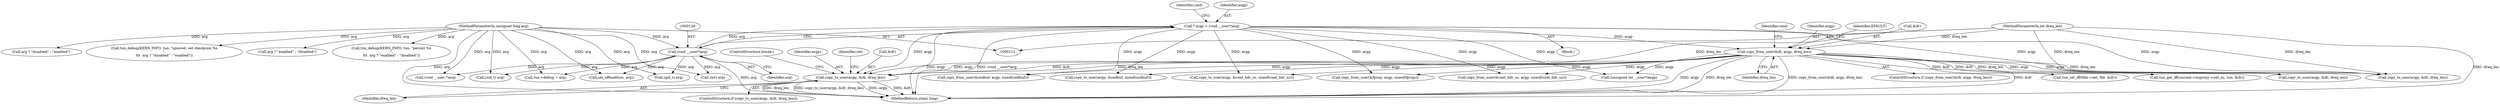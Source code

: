 digraph "0_linux_a117dacde0288f3ec60b6e5bcedae8fa37ee0dfc@pointer" {
"1000434" [label="(Call,copy_to_user(argp, &ifr, ifreq_len))"];
"1000146" [label="(Call,copy_from_user(&ifr, argp, ifreq_len))"];
"1000126" [label="(Call,* argp = (void __user*)arg)"];
"1000128" [label="(Call,(void __user*)arg)"];
"1000115" [label="(MethodParameterIn,unsigned long arg)"];
"1000116" [label="(MethodParameterIn,int ifreq_len)"];
"1000128" [label="(Call,(void __user*)arg)"];
"1000146" [label="(Call,copy_from_user(&ifr, argp, ifreq_len))"];
"1000438" [label="(Identifier,ifreq_len)"];
"1000287" [label="(Call,tun_debug(KERN_INFO, tun, \"persist %s\n\",\n\t\t\t  arg ? \"enabled\" : \"disabled\"))"];
"1000139" [label="(Identifier,cmd)"];
"1000126" [label="(Call,* argp = (void __user*)arg)"];
"1000435" [label="(Identifier,argp)"];
"1000115" [label="(MethodParameterIn,unsigned long arg)"];
"1000127" [label="(Identifier,argp)"];
"1000531" [label="(Call,copy_from_user(&vnet_hdr_sz, argp, sizeof(vnet_hdr_sz)))"];
"1000317" [label="(Call,(gid_t) arg)"];
"1000116" [label="(MethodParameterIn,int ifreq_len)"];
"1000440" [label="(Identifier,ret)"];
"1000581" [label="(Call,copy_from_user(&fprog, argp, sizeof(fprog)))"];
"1000156" [label="(Identifier,cmd)"];
"1000145" [label="(ControlStructure,if (copy_from_user(&ifr, argp, ifreq_len)))"];
"1000434" [label="(Call,copy_to_user(argp, &ifr, ifreq_len))"];
"1000405" [label="(Call,(void __user *)arg)"];
"1000433" [label="(ControlStructure,if (copy_to_user(argp, &ifr, ifreq_len)))"];
"1000636" [label="(MethodReturn,static long)"];
"1000149" [label="(Identifier,argp)"];
"1000268" [label="(Call,arg ? \"disabled\" : \"enabled\")"];
"1000264" [label="(Call,tun_debug(KERN_INFO, tun, \"ignored: set checksum %s\n\",\n\t\t\t  arg ? \"disabled\" : \"enabled\"))"];
"1000354" [label="(Call,(int) arg)"];
"1000476" [label="(Call,copy_to_user(argp, &sndbuf, sizeof(sndbuf)))"];
"1000117" [label="(Block,)"];
"1000518" [label="(Call,copy_to_user(argp, &vnet_hdr_sz, sizeof(vnet_hdr_sz)))"];
"1000301" [label="(Call,(uid_t) arg)"];
"1000153" [label="(Identifier,EFAULT)"];
"1000197" [label="(Call,tun_set_iff(tfile->net, file, &ifr))"];
"1000130" [label="(Identifier,arg)"];
"1000371" [label="(Call,tun->debug = arg)"];
"1000240" [label="(Call,tun_get_iff(current->nsproxy->net_ns, tun, &ifr))"];
"1000170" [label="(Call,(unsigned int __user*)argp)"];
"1000147" [label="(Call,&ifr)"];
"1000253" [label="(Call,copy_to_user(argp, &ifr, ifreq_len))"];
"1000380" [label="(Call,set_offload(tun, arg))"];
"1000489" [label="(Call,copy_from_user(&sndbuf, argp, sizeof(sndbuf)))"];
"1000291" [label="(Call,arg ? \"enabled\" : \"disabled\")"];
"1000436" [label="(Call,&ifr)"];
"1000208" [label="(Call,copy_to_user(argp, &ifr, ifreq_len))"];
"1000150" [label="(Identifier,ifreq_len)"];
"1000443" [label="(ControlStructure,break;)"];
"1000434" -> "1000433"  [label="AST: "];
"1000434" -> "1000438"  [label="CFG: "];
"1000435" -> "1000434"  [label="AST: "];
"1000436" -> "1000434"  [label="AST: "];
"1000438" -> "1000434"  [label="AST: "];
"1000440" -> "1000434"  [label="CFG: "];
"1000443" -> "1000434"  [label="CFG: "];
"1000434" -> "1000636"  [label="DDG: &ifr"];
"1000434" -> "1000636"  [label="DDG: ifreq_len"];
"1000434" -> "1000636"  [label="DDG: copy_to_user(argp, &ifr, ifreq_len)"];
"1000434" -> "1000636"  [label="DDG: argp"];
"1000146" -> "1000434"  [label="DDG: argp"];
"1000146" -> "1000434"  [label="DDG: &ifr"];
"1000146" -> "1000434"  [label="DDG: ifreq_len"];
"1000126" -> "1000434"  [label="DDG: argp"];
"1000116" -> "1000434"  [label="DDG: ifreq_len"];
"1000146" -> "1000145"  [label="AST: "];
"1000146" -> "1000150"  [label="CFG: "];
"1000147" -> "1000146"  [label="AST: "];
"1000149" -> "1000146"  [label="AST: "];
"1000150" -> "1000146"  [label="AST: "];
"1000153" -> "1000146"  [label="CFG: "];
"1000156" -> "1000146"  [label="CFG: "];
"1000146" -> "1000636"  [label="DDG: argp"];
"1000146" -> "1000636"  [label="DDG: ifreq_len"];
"1000146" -> "1000636"  [label="DDG: copy_from_user(&ifr, argp, ifreq_len)"];
"1000146" -> "1000636"  [label="DDG: &ifr"];
"1000126" -> "1000146"  [label="DDG: argp"];
"1000116" -> "1000146"  [label="DDG: ifreq_len"];
"1000146" -> "1000170"  [label="DDG: argp"];
"1000146" -> "1000197"  [label="DDG: &ifr"];
"1000146" -> "1000208"  [label="DDG: argp"];
"1000146" -> "1000208"  [label="DDG: ifreq_len"];
"1000146" -> "1000240"  [label="DDG: &ifr"];
"1000146" -> "1000253"  [label="DDG: argp"];
"1000146" -> "1000253"  [label="DDG: ifreq_len"];
"1000146" -> "1000476"  [label="DDG: argp"];
"1000146" -> "1000489"  [label="DDG: argp"];
"1000146" -> "1000518"  [label="DDG: argp"];
"1000146" -> "1000531"  [label="DDG: argp"];
"1000146" -> "1000581"  [label="DDG: argp"];
"1000126" -> "1000117"  [label="AST: "];
"1000126" -> "1000128"  [label="CFG: "];
"1000127" -> "1000126"  [label="AST: "];
"1000128" -> "1000126"  [label="AST: "];
"1000139" -> "1000126"  [label="CFG: "];
"1000126" -> "1000636"  [label="DDG: argp"];
"1000126" -> "1000636"  [label="DDG: (void __user*)arg"];
"1000128" -> "1000126"  [label="DDG: arg"];
"1000126" -> "1000170"  [label="DDG: argp"];
"1000126" -> "1000208"  [label="DDG: argp"];
"1000126" -> "1000253"  [label="DDG: argp"];
"1000126" -> "1000476"  [label="DDG: argp"];
"1000126" -> "1000489"  [label="DDG: argp"];
"1000126" -> "1000518"  [label="DDG: argp"];
"1000126" -> "1000531"  [label="DDG: argp"];
"1000126" -> "1000581"  [label="DDG: argp"];
"1000128" -> "1000130"  [label="CFG: "];
"1000129" -> "1000128"  [label="AST: "];
"1000130" -> "1000128"  [label="AST: "];
"1000128" -> "1000636"  [label="DDG: arg"];
"1000115" -> "1000128"  [label="DDG: arg"];
"1000128" -> "1000301"  [label="DDG: arg"];
"1000128" -> "1000317"  [label="DDG: arg"];
"1000128" -> "1000354"  [label="DDG: arg"];
"1000128" -> "1000371"  [label="DDG: arg"];
"1000128" -> "1000380"  [label="DDG: arg"];
"1000128" -> "1000405"  [label="DDG: arg"];
"1000115" -> "1000112"  [label="AST: "];
"1000115" -> "1000636"  [label="DDG: arg"];
"1000115" -> "1000264"  [label="DDG: arg"];
"1000115" -> "1000268"  [label="DDG: arg"];
"1000115" -> "1000287"  [label="DDG: arg"];
"1000115" -> "1000291"  [label="DDG: arg"];
"1000115" -> "1000301"  [label="DDG: arg"];
"1000115" -> "1000317"  [label="DDG: arg"];
"1000115" -> "1000354"  [label="DDG: arg"];
"1000115" -> "1000371"  [label="DDG: arg"];
"1000115" -> "1000380"  [label="DDG: arg"];
"1000115" -> "1000405"  [label="DDG: arg"];
"1000116" -> "1000112"  [label="AST: "];
"1000116" -> "1000636"  [label="DDG: ifreq_len"];
"1000116" -> "1000208"  [label="DDG: ifreq_len"];
"1000116" -> "1000253"  [label="DDG: ifreq_len"];
}
